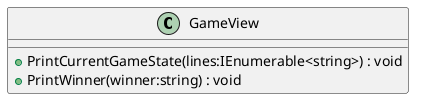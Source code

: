 @startuml
class GameView {
    + PrintCurrentGameState(lines:IEnumerable<string>) : void
    + PrintWinner(winner:string) : void
}
@enduml
